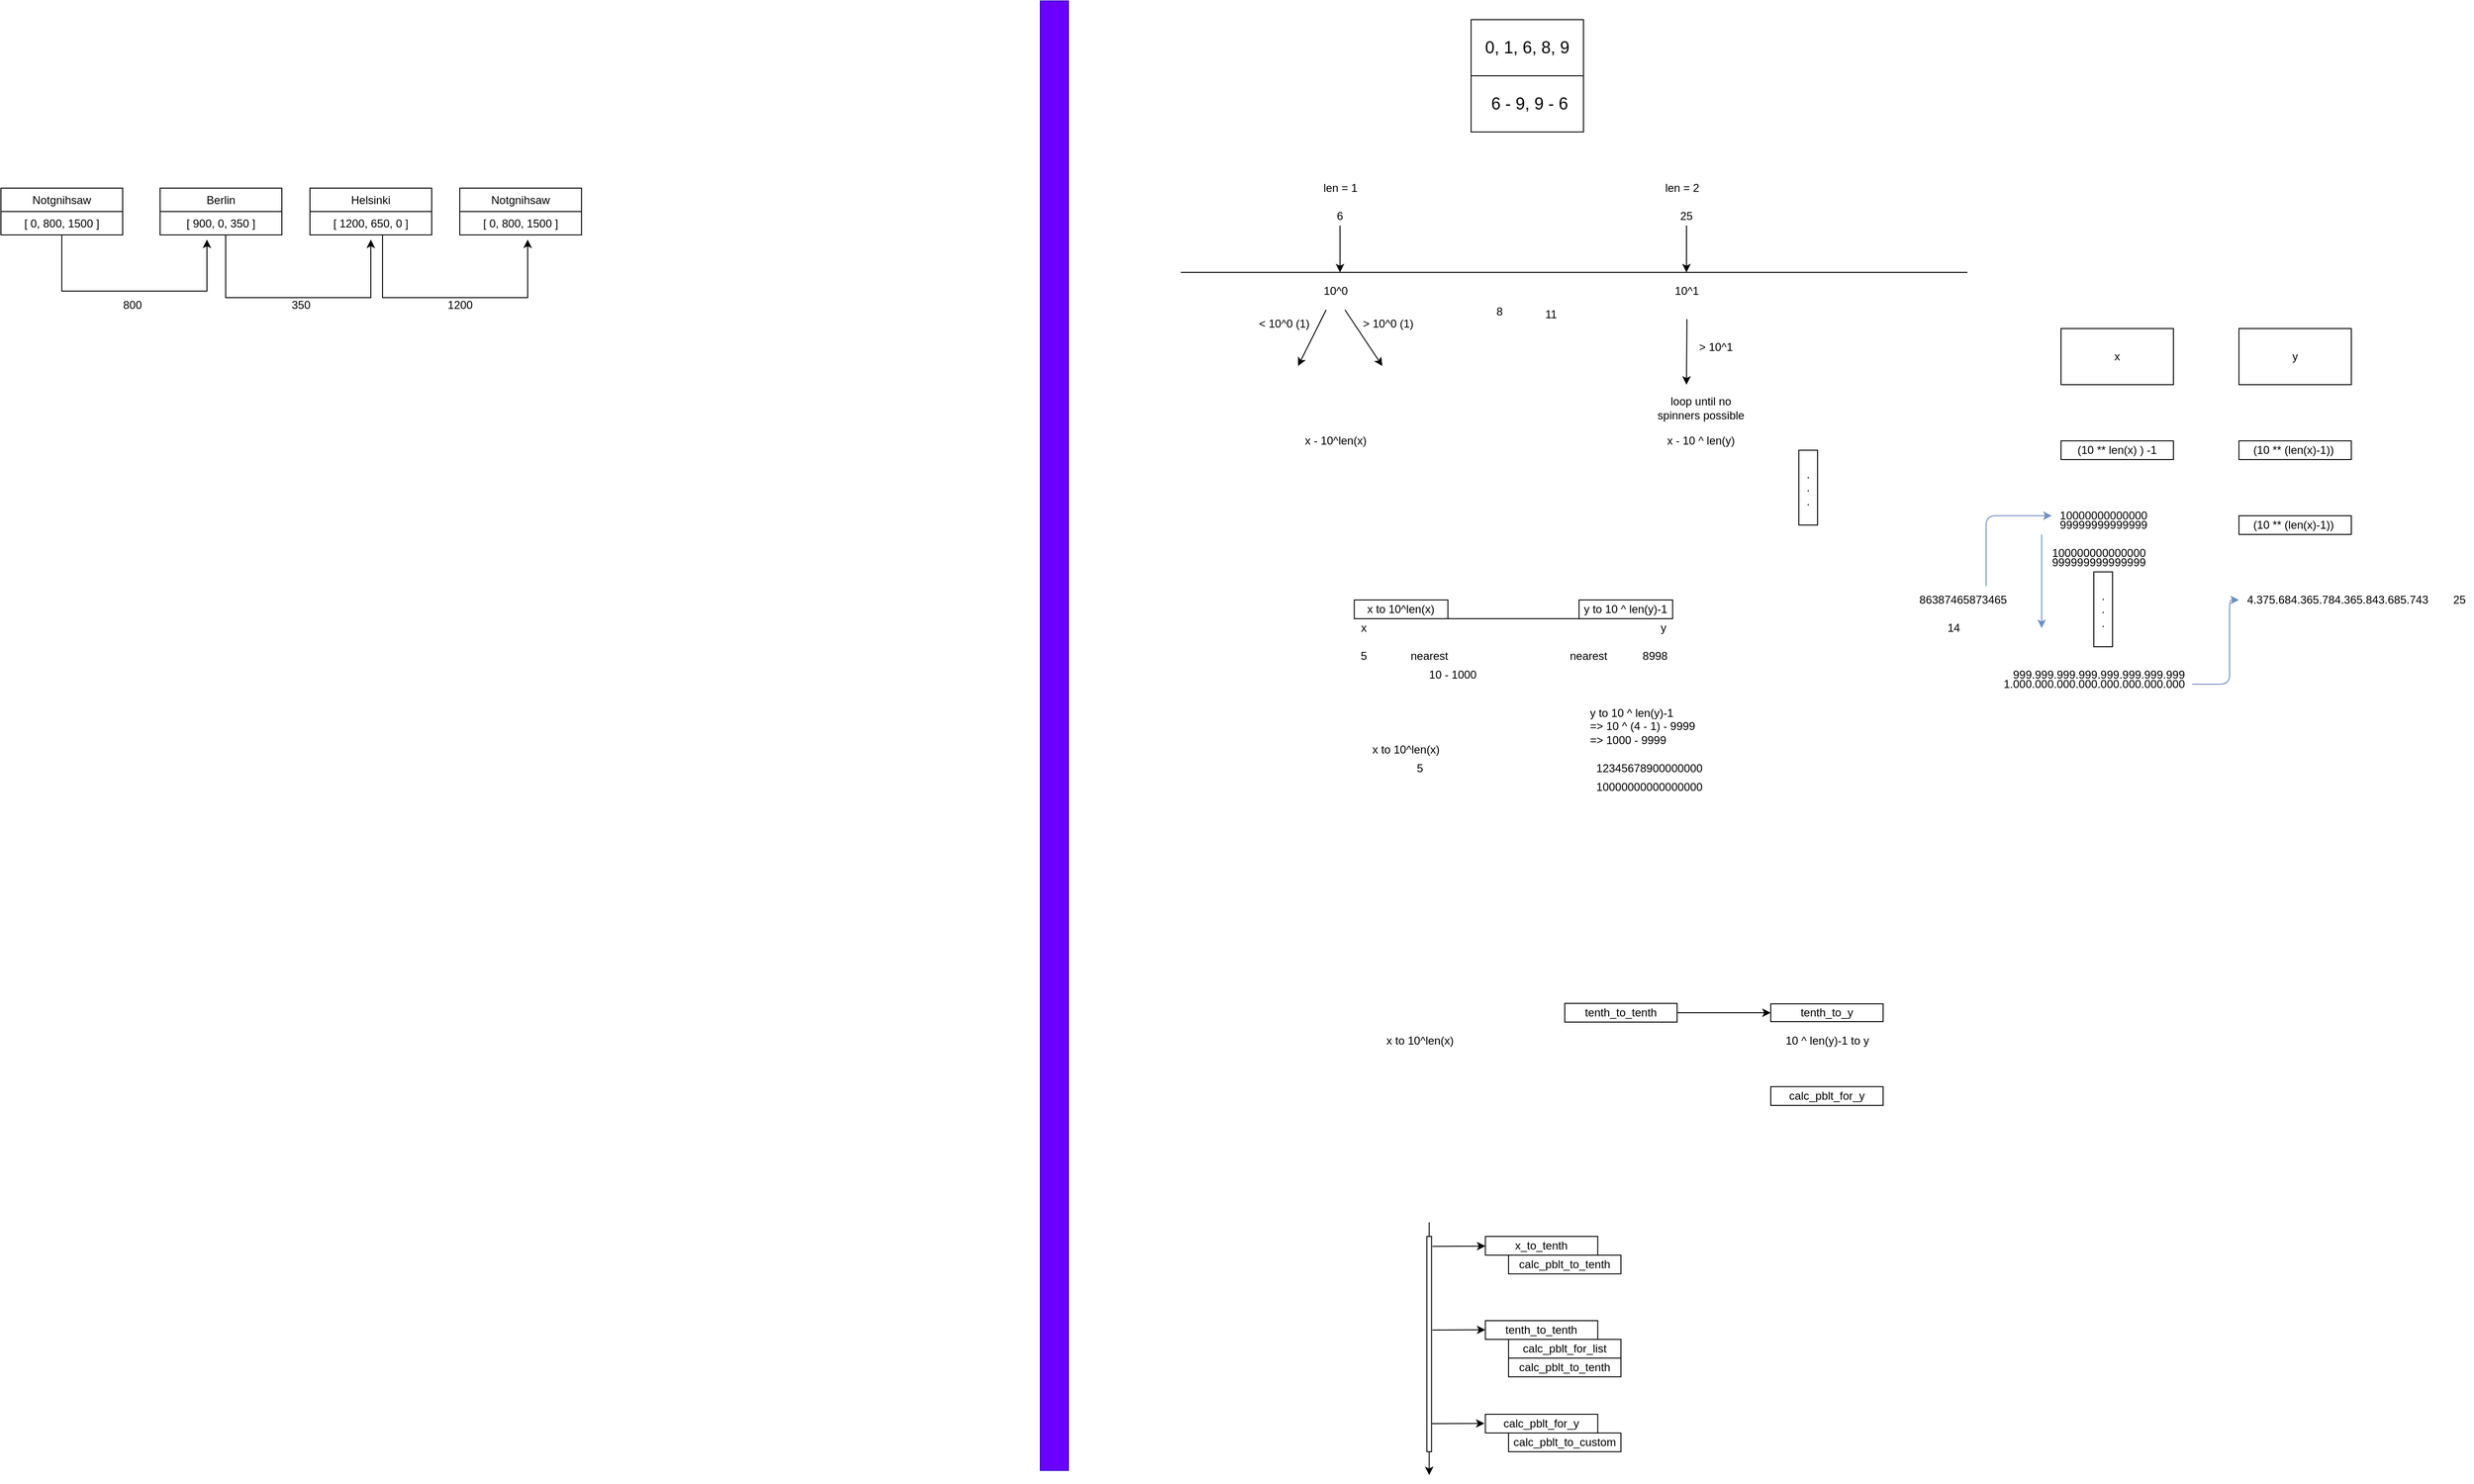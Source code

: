 <mxfile version="15.1.3" type="device"><diagram id="XfKGjXWbbhtsxdQVHx0c" name="Seite-1"><mxGraphModel dx="1949" dy="556" grid="1" gridSize="10" guides="1" tooltips="1" connect="1" arrows="1" fold="1" page="0" pageScale="1" pageWidth="1169" pageHeight="827" math="0" shadow="0"><root><mxCell id="0"/><mxCell id="1" parent="0"/><mxCell id="5aRi9LybJnIjk8jhqkYw-1" value="" style="endArrow=none;html=1;" parent="1" edge="1"><mxGeometry width="50" height="50" relative="1" as="geometry"><mxPoint x="140" y="410" as="sourcePoint"/><mxPoint x="980" y="410" as="targetPoint"/></mxGeometry></mxCell><mxCell id="5aRi9LybJnIjk8jhqkYw-3" style="edgeStyle=orthogonalEdgeStyle;rounded=0;orthogonalLoop=1;jettySize=auto;html=1;exitX=0.5;exitY=1;exitDx=0;exitDy=0;" parent="1" source="5aRi9LybJnIjk8jhqkYw-2" edge="1"><mxGeometry relative="1" as="geometry"><mxPoint x="310" y="410" as="targetPoint"/></mxGeometry></mxCell><mxCell id="5aRi9LybJnIjk8jhqkYw-2" value="6" style="text;html=1;strokeColor=none;fillColor=none;align=center;verticalAlign=middle;whiteSpace=wrap;rounded=0;" parent="1" vertex="1"><mxGeometry x="290" y="340" width="40" height="20" as="geometry"/></mxCell><mxCell id="5aRi9LybJnIjk8jhqkYw-5" style="edgeStyle=orthogonalEdgeStyle;rounded=0;orthogonalLoop=1;jettySize=auto;html=1;exitX=0.5;exitY=1;exitDx=0;exitDy=0;" parent="1" source="5aRi9LybJnIjk8jhqkYw-4" edge="1"><mxGeometry relative="1" as="geometry"><mxPoint x="680" y="410" as="targetPoint"/></mxGeometry></mxCell><mxCell id="5aRi9LybJnIjk8jhqkYw-4" value="25" style="text;html=1;strokeColor=none;fillColor=none;align=center;verticalAlign=middle;whiteSpace=wrap;rounded=0;" parent="1" vertex="1"><mxGeometry x="660" y="340" width="40" height="20" as="geometry"/></mxCell><mxCell id="5aRi9LybJnIjk8jhqkYw-6" value="0, 1, 6, 8, 9" style="rounded=0;whiteSpace=wrap;html=1;fontSize=18;" parent="1" vertex="1"><mxGeometry x="450" y="140" width="120" height="60" as="geometry"/></mxCell><mxCell id="5aRi9LybJnIjk8jhqkYw-10" value="&lt;font style=&quot;font-size: 12px&quot;&gt;8&lt;/font&gt;" style="text;html=1;align=center;verticalAlign=middle;resizable=0;points=[];autosize=1;strokeColor=none;fillColor=none;fontSize=18;" parent="1" vertex="1"><mxGeometry x="470" y="435" width="20" height="30" as="geometry"/></mxCell><mxCell id="5aRi9LybJnIjk8jhqkYw-11" value="11" style="text;html=1;align=center;verticalAlign=middle;resizable=0;points=[];autosize=1;strokeColor=none;fillColor=none;fontSize=12;" parent="1" vertex="1"><mxGeometry x="520" y="445" width="30" height="20" as="geometry"/></mxCell><mxCell id="5aRi9LybJnIjk8jhqkYw-13" value="&amp;nbsp;6 - 9, 9 - 6" style="rounded=0;whiteSpace=wrap;html=1;fontSize=18;" parent="1" vertex="1"><mxGeometry x="450" y="200" width="120" height="60" as="geometry"/></mxCell><mxCell id="5aRi9LybJnIjk8jhqkYw-14" value="len = 1" style="text;html=1;align=center;verticalAlign=middle;resizable=0;points=[];autosize=1;strokeColor=none;fillColor=none;fontSize=12;" parent="1" vertex="1"><mxGeometry x="285" y="310" width="50" height="20" as="geometry"/></mxCell><mxCell id="5aRi9LybJnIjk8jhqkYw-15" value="len = 2" style="text;html=1;align=center;verticalAlign=middle;resizable=0;points=[];autosize=1;strokeColor=none;fillColor=none;fontSize=12;" parent="1" vertex="1"><mxGeometry x="650" y="310" width="50" height="20" as="geometry"/></mxCell><mxCell id="5aRi9LybJnIjk8jhqkYw-16" value="10^0" style="text;html=1;align=center;verticalAlign=middle;resizable=0;points=[];autosize=1;strokeColor=none;fillColor=none;fontSize=12;" parent="1" vertex="1"><mxGeometry x="285.24" y="420" width="40" height="20" as="geometry"/></mxCell><mxCell id="5aRi9LybJnIjk8jhqkYw-18" value="" style="endArrow=classic;html=1;fontSize=12;" parent="1" edge="1"><mxGeometry width="50" height="50" relative="1" as="geometry"><mxPoint x="315.24" y="450" as="sourcePoint"/><mxPoint x="355.24" y="510" as="targetPoint"/></mxGeometry></mxCell><mxCell id="5aRi9LybJnIjk8jhqkYw-19" value="&amp;gt; 10^0 (1)" style="edgeLabel;html=1;align=center;verticalAlign=middle;resizable=0;points=[];fontSize=12;" parent="5aRi9LybJnIjk8jhqkYw-18" vertex="1" connectable="0"><mxGeometry x="-0.297" relative="1" as="geometry"><mxPoint x="31" y="-6" as="offset"/></mxGeometry></mxCell><mxCell id="5aRi9LybJnIjk8jhqkYw-20" value="" style="endArrow=classic;html=1;fontSize=12;" parent="1" edge="1"><mxGeometry width="50" height="50" relative="1" as="geometry"><mxPoint x="295.24" y="450" as="sourcePoint"/><mxPoint x="265.24" y="510" as="targetPoint"/></mxGeometry></mxCell><mxCell id="5aRi9LybJnIjk8jhqkYw-21" value="&amp;lt; 10^0 (1)" style="edgeLabel;html=1;align=center;verticalAlign=middle;resizable=0;points=[];fontSize=12;" parent="5aRi9LybJnIjk8jhqkYw-20" vertex="1" connectable="0"><mxGeometry x="-0.297" relative="1" as="geometry"><mxPoint x="-35" y="-6" as="offset"/></mxGeometry></mxCell><mxCell id="5aRi9LybJnIjk8jhqkYw-22" value="10^1" style="text;html=1;align=center;verticalAlign=middle;resizable=0;points=[];autosize=1;strokeColor=none;fillColor=none;fontSize=12;" parent="1" vertex="1"><mxGeometry x="660.49" y="420" width="40" height="20" as="geometry"/></mxCell><mxCell id="5aRi9LybJnIjk8jhqkYw-23" value="" style="endArrow=classic;html=1;fontSize=12;" parent="1" edge="1"><mxGeometry width="50" height="50" relative="1" as="geometry"><mxPoint x="680.49" y="460" as="sourcePoint"/><mxPoint x="680" y="530" as="targetPoint"/></mxGeometry></mxCell><mxCell id="5aRi9LybJnIjk8jhqkYw-24" value="&amp;gt; 10^1" style="edgeLabel;html=1;align=center;verticalAlign=middle;resizable=0;points=[];fontSize=12;" parent="5aRi9LybJnIjk8jhqkYw-23" vertex="1" connectable="0"><mxGeometry x="-0.297" relative="1" as="geometry"><mxPoint x="30" y="5" as="offset"/></mxGeometry></mxCell><mxCell id="5aRi9LybJnIjk8jhqkYw-27" value="loop until no &lt;br&gt;spinners possible" style="text;html=1;align=center;verticalAlign=middle;resizable=0;points=[];autosize=1;strokeColor=none;fillColor=none;fontSize=12;" parent="1" vertex="1"><mxGeometry x="640" y="540" width="110" height="30" as="geometry"/></mxCell><mxCell id="5aRi9LybJnIjk8jhqkYw-34" value="x - 10^len(x)" style="text;html=1;align=center;verticalAlign=middle;resizable=0;points=[];autosize=1;strokeColor=none;fillColor=none;fontSize=12;" parent="1" vertex="1"><mxGeometry x="265.24" y="580" width="80" height="20" as="geometry"/></mxCell><mxCell id="5aRi9LybJnIjk8jhqkYw-35" value="x - 10 ^ len(y)" style="text;html=1;align=center;verticalAlign=middle;resizable=0;points=[];autosize=1;strokeColor=none;fillColor=none;fontSize=12;" parent="1" vertex="1"><mxGeometry x="650" y="580" width="90" height="20" as="geometry"/></mxCell><mxCell id="5aRi9LybJnIjk8jhqkYw-51" value="x" style="text;html=1;align=center;verticalAlign=middle;resizable=0;points=[];autosize=1;strokeColor=none;fillColor=none;fontSize=12;" parent="1" vertex="1"><mxGeometry x="325.24" y="780" width="20" height="20" as="geometry"/></mxCell><mxCell id="5aRi9LybJnIjk8jhqkYw-55" value="y" style="text;html=1;align=center;verticalAlign=middle;resizable=0;points=[];autosize=1;strokeColor=none;fillColor=none;fontSize=12;" parent="1" vertex="1"><mxGeometry x="645.24" y="780" width="20" height="20" as="geometry"/></mxCell><mxCell id="5aRi9LybJnIjk8jhqkYw-56" value="" style="endArrow=none;html=1;fontSize=12;exitX=0;exitY=1;exitDx=0;exitDy=0;" parent="1" source="5aRi9LybJnIjk8jhqkYw-73" edge="1"><mxGeometry width="50" height="50" relative="1" as="geometry"><mxPoint x="425.24" y="865" as="sourcePoint"/><mxPoint x="425.24" y="780" as="targetPoint"/></mxGeometry></mxCell><mxCell id="5aRi9LybJnIjk8jhqkYw-58" value="" style="endArrow=none;html=1;fontSize=12;exitX=1;exitY=1;exitDx=0;exitDy=0;" parent="1" source="5aRi9LybJnIjk8jhqkYw-74" edge="1"><mxGeometry width="50" height="50" relative="1" as="geometry"><mxPoint x="565.24" y="865" as="sourcePoint"/><mxPoint x="565.24" y="780" as="targetPoint"/></mxGeometry></mxCell><mxCell id="5aRi9LybJnIjk8jhqkYw-59" value="10 - 1000" style="text;html=1;align=center;verticalAlign=middle;resizable=0;points=[];autosize=1;strokeColor=none;fillColor=none;fontSize=12;" parent="1" vertex="1"><mxGeometry x="395.24" y="830" width="70" height="20" as="geometry"/></mxCell><mxCell id="5aRi9LybJnIjk8jhqkYw-60" value="5" style="text;html=1;align=center;verticalAlign=middle;resizable=0;points=[];autosize=1;strokeColor=none;fillColor=none;fontSize=12;" parent="1" vertex="1"><mxGeometry x="325.24" y="810" width="20" height="20" as="geometry"/></mxCell><mxCell id="5aRi9LybJnIjk8jhqkYw-61" value="8998" style="text;html=1;align=center;verticalAlign=middle;resizable=0;points=[];autosize=1;strokeColor=none;fillColor=none;fontSize=12;" parent="1" vertex="1"><mxGeometry x="625.73" y="810" width="40" height="20" as="geometry"/></mxCell><mxCell id="5aRi9LybJnIjk8jhqkYw-62" value="y to 10 ^ len(y)-1 &lt;br&gt;=&amp;gt; 10 ^ (4 - 1) - 9999&amp;nbsp;&lt;br&gt;=&amp;gt; 1000 - 9999" style="text;html=1;align=left;verticalAlign=middle;resizable=0;points=[];autosize=1;strokeColor=none;fillColor=none;fontSize=12;" parent="1" vertex="1"><mxGeometry x="575.24" y="870" width="130" height="50" as="geometry"/></mxCell><mxCell id="5aRi9LybJnIjk8jhqkYw-67" value="12345678900000000" style="text;html=1;align=center;verticalAlign=middle;resizable=0;points=[];autosize=1;strokeColor=none;fillColor=none;" parent="1" vertex="1"><mxGeometry x="575.24" y="930" width="130" height="20" as="geometry"/></mxCell><mxCell id="5aRi9LybJnIjk8jhqkYw-69" value="10000000000000000" style="text;html=1;align=center;verticalAlign=middle;resizable=0;points=[];autosize=1;strokeColor=none;fillColor=none;" parent="1" vertex="1"><mxGeometry x="575.24" y="950" width="130" height="20" as="geometry"/></mxCell><mxCell id="5aRi9LybJnIjk8jhqkYw-70" value="5" style="text;html=1;align=center;verticalAlign=middle;resizable=0;points=[];autosize=1;strokeColor=none;fillColor=none;fontSize=12;" parent="1" vertex="1"><mxGeometry x="385.24" y="930" width="20" height="20" as="geometry"/></mxCell><mxCell id="5aRi9LybJnIjk8jhqkYw-72" value="x to 10^len(x)" style="text;html=1;align=center;verticalAlign=middle;resizable=0;points=[];autosize=1;strokeColor=none;fillColor=none;fontSize=12;" parent="1" vertex="1"><mxGeometry x="335.24" y="910" width="90" height="20" as="geometry"/></mxCell><mxCell id="5aRi9LybJnIjk8jhqkYw-73" value="&lt;span style=&quot;text-align: left&quot;&gt;y to 10 ^ len(y)-1&lt;/span&gt;" style="whiteSpace=wrap;html=1;fillColor=none;gradientColor=none;" parent="1" vertex="1"><mxGeometry x="565.24" y="760" width="100" height="20" as="geometry"/></mxCell><mxCell id="5aRi9LybJnIjk8jhqkYw-74" value="x to 10^len(x)" style="whiteSpace=wrap;html=1;fillColor=none;gradientColor=none;" parent="1" vertex="1"><mxGeometry x="325.24" y="760" width="100" height="20" as="geometry"/></mxCell><mxCell id="5aRi9LybJnIjk8jhqkYw-75" value="nearest" style="text;html=1;align=center;verticalAlign=middle;resizable=0;points=[];autosize=1;strokeColor=none;fillColor=none;" parent="1" vertex="1"><mxGeometry x="375.24" y="810" width="60" height="20" as="geometry"/></mxCell><mxCell id="5aRi9LybJnIjk8jhqkYw-76" value="nearest" style="text;html=1;align=center;verticalAlign=middle;resizable=0;points=[];autosize=1;strokeColor=none;fillColor=none;" parent="1" vertex="1"><mxGeometry x="545.24" y="810" width="60" height="20" as="geometry"/></mxCell><mxCell id="_VvESbYaHTwB8vAKIm6G-1" value="x_to_tenth" style="whiteSpace=wrap;html=1;" parent="1" vertex="1"><mxGeometry x="465.24" y="1440" width="120" height="20" as="geometry"/></mxCell><mxCell id="_VvESbYaHTwB8vAKIm6G-11" value="" style="edgeStyle=orthogonalEdgeStyle;rounded=0;orthogonalLoop=1;jettySize=auto;html=1;" parent="1" source="_VvESbYaHTwB8vAKIm6G-2" target="_VvESbYaHTwB8vAKIm6G-3" edge="1"><mxGeometry relative="1" as="geometry"/></mxCell><mxCell id="_VvESbYaHTwB8vAKIm6G-2" value="tenth_to_tenth" style="whiteSpace=wrap;html=1;" parent="1" vertex="1"><mxGeometry x="550" y="1191" width="120" height="20" as="geometry"/></mxCell><mxCell id="_VvESbYaHTwB8vAKIm6G-3" value="tenth_to_y" style="whiteSpace=wrap;html=1;" parent="1" vertex="1"><mxGeometry x="770" y="1191.5" width="120" height="19" as="geometry"/></mxCell><mxCell id="_VvESbYaHTwB8vAKIm6G-6" value="calc_pblt_for_list" style="whiteSpace=wrap;html=1;" parent="1" vertex="1"><mxGeometry x="490" y="1550" width="120" height="20" as="geometry"/></mxCell><mxCell id="_VvESbYaHTwB8vAKIm6G-8" value="calc_pblt_for_y" style="whiteSpace=wrap;html=1;" parent="1" vertex="1"><mxGeometry x="770" y="1280" width="120" height="20" as="geometry"/></mxCell><mxCell id="_VvESbYaHTwB8vAKIm6G-13" value="x to 10^len(x)" style="text;html=1;align=center;verticalAlign=middle;resizable=0;points=[];autosize=1;strokeColor=none;fillColor=none;" parent="1" vertex="1"><mxGeometry x="350" y="1221" width="90" height="20" as="geometry"/></mxCell><mxCell id="_VvESbYaHTwB8vAKIm6G-14" value="10 ^ len(y)-1 to y" style="text;html=1;align=center;verticalAlign=middle;resizable=0;points=[];autosize=1;strokeColor=none;fillColor=none;fontSize=12;" parent="1" vertex="1"><mxGeometry x="780" y="1221" width="100" height="20" as="geometry"/></mxCell><mxCell id="xXEqGEmlR4wT1C1z6RDZ-4" value="" style="endArrow=classic;html=1;" parent="1" edge="1"><mxGeometry width="50" height="50" relative="1" as="geometry"><mxPoint x="405.24" y="1425" as="sourcePoint"/><mxPoint x="405.24" y="1695" as="targetPoint"/></mxGeometry></mxCell><mxCell id="xXEqGEmlR4wT1C1z6RDZ-10" value="calc_pblt_to_tenth" style="whiteSpace=wrap;html=1;" parent="1" vertex="1"><mxGeometry x="490" y="1460" width="120" height="20" as="geometry"/></mxCell><mxCell id="xXEqGEmlR4wT1C1z6RDZ-11" value="calc_pblt_for_y" style="whiteSpace=wrap;html=1;" parent="1" vertex="1"><mxGeometry x="465.24" y="1630" width="120" height="20" as="geometry"/></mxCell><mxCell id="xXEqGEmlR4wT1C1z6RDZ-12" value="calc_pblt_to_custom" style="whiteSpace=wrap;html=1;" parent="1" vertex="1"><mxGeometry x="490" y="1650" width="120" height="20" as="geometry"/></mxCell><mxCell id="xXEqGEmlR4wT1C1z6RDZ-14" value="tenth_to_tenth" style="whiteSpace=wrap;html=1;" parent="1" vertex="1"><mxGeometry x="465.24" y="1530" width="120" height="20" as="geometry"/></mxCell><mxCell id="xXEqGEmlR4wT1C1z6RDZ-15" value="calc_pblt_to_tenth" style="whiteSpace=wrap;html=1;" parent="1" vertex="1"><mxGeometry x="490" y="1570" width="120" height="20" as="geometry"/></mxCell><mxCell id="xXEqGEmlR4wT1C1z6RDZ-19" style="edgeStyle=none;rounded=0;orthogonalLoop=1;jettySize=auto;html=1;jumpStyle=none;exitX=1.195;exitY=0.046;exitDx=0;exitDy=0;exitPerimeter=0;" parent="1" source="xXEqGEmlR4wT1C1z6RDZ-17" target="_VvESbYaHTwB8vAKIm6G-1" edge="1"><mxGeometry relative="1" as="geometry"/></mxCell><mxCell id="xXEqGEmlR4wT1C1z6RDZ-17" value="" style="rounded=0;whiteSpace=wrap;html=1;" parent="1" vertex="1"><mxGeometry x="402.74" y="1440" width="5" height="230" as="geometry"/></mxCell><mxCell id="xXEqGEmlR4wT1C1z6RDZ-20" style="edgeStyle=none;rounded=0;orthogonalLoop=1;jettySize=auto;html=1;jumpStyle=none;exitX=1.195;exitY=0.046;exitDx=0;exitDy=0;exitPerimeter=0;" parent="1" edge="1"><mxGeometry relative="1" as="geometry"><mxPoint x="408.715" y="1540.04" as="sourcePoint"/><mxPoint x="465.24" y="1539.759" as="targetPoint"/></mxGeometry></mxCell><mxCell id="xXEqGEmlR4wT1C1z6RDZ-21" style="edgeStyle=none;rounded=0;orthogonalLoop=1;jettySize=auto;html=1;jumpStyle=none;exitX=1.195;exitY=0.046;exitDx=0;exitDy=0;exitPerimeter=0;" parent="1" edge="1"><mxGeometry relative="1" as="geometry"><mxPoint x="407.735" y="1640.04" as="sourcePoint"/><mxPoint x="464.26" y="1639.759" as="targetPoint"/></mxGeometry></mxCell><mxCell id="0r7oAibS72ynfLOJD_1t-2" value="(10 ** len(x) ) -1" style="rounded=0;whiteSpace=wrap;html=1;" parent="1" vertex="1"><mxGeometry x="1080" y="590" width="120" height="20" as="geometry"/></mxCell><mxCell id="0r7oAibS72ynfLOJD_1t-3" value="86387465873465" style="text;html=1;align=center;verticalAlign=middle;resizable=0;points=[];autosize=1;strokeColor=none;fillColor=none;" parent="1" vertex="1"><mxGeometry x="920" y="750" width="110" height="20" as="geometry"/></mxCell><mxCell id="0r7oAibS72ynfLOJD_1t-4" value="4.375.684.365.784.365.843.685.743" style="text;html=1;align=center;verticalAlign=middle;resizable=0;points=[];autosize=1;strokeColor=none;fillColor=none;" parent="1" vertex="1"><mxGeometry x="1270" y="750" width="210" height="20" as="geometry"/></mxCell><mxCell id="0r7oAibS72ynfLOJD_1t-6" value="x" style="whiteSpace=wrap;html=1;" parent="1" vertex="1"><mxGeometry x="1080" y="470" width="120" height="60" as="geometry"/></mxCell><mxCell id="0r7oAibS72ynfLOJD_1t-7" value="y" style="whiteSpace=wrap;html=1;" parent="1" vertex="1"><mxGeometry x="1270" y="470" width="120" height="60" as="geometry"/></mxCell><mxCell id="0r7oAibS72ynfLOJD_1t-8" value="25" style="text;html=1;align=center;verticalAlign=middle;resizable=0;points=[];autosize=1;strokeColor=none;fillColor=none;" parent="1" vertex="1"><mxGeometry x="1490" y="750" width="30" height="20" as="geometry"/></mxCell><mxCell id="0r7oAibS72ynfLOJD_1t-9" value="14" style="text;html=1;align=center;verticalAlign=middle;resizable=0;points=[];autosize=1;strokeColor=none;fillColor=none;" parent="1" vertex="1"><mxGeometry x="950" y="780" width="30" height="20" as="geometry"/></mxCell><mxCell id="0r7oAibS72ynfLOJD_1t-10" value="(10 ** (len(x)-1))&amp;nbsp;" style="rounded=0;whiteSpace=wrap;html=1;" parent="1" vertex="1"><mxGeometry x="1270" y="670" width="120" height="20" as="geometry"/></mxCell><mxCell id="0r7oAibS72ynfLOJD_1t-12" value="(10 ** (len(x)-1))&amp;nbsp;" style="rounded=0;whiteSpace=wrap;html=1;" parent="1" vertex="1"><mxGeometry x="1270" y="590" width="120" height="20" as="geometry"/></mxCell><mxCell id="0r7oAibS72ynfLOJD_1t-14" value="1.000.000.000.000.000.000.000.000" style="text;html=1;align=center;verticalAlign=middle;resizable=0;points=[];autosize=1;strokeColor=none;fillColor=none;" parent="1" vertex="1"><mxGeometry x="1010" y="840" width="210" height="20" as="geometry"/></mxCell><mxCell id="0r7oAibS72ynfLOJD_1t-15" value="99999999999999" style="text;html=1;align=center;verticalAlign=middle;resizable=0;points=[];autosize=1;strokeColor=none;fillColor=none;" parent="1" vertex="1"><mxGeometry x="1070" y="670" width="110" height="20" as="geometry"/></mxCell><mxCell id="0r7oAibS72ynfLOJD_1t-16" value="999999999999999" style="text;html=1;align=center;verticalAlign=middle;resizable=0;points=[];autosize=1;strokeColor=none;fillColor=none;" parent="1" vertex="1"><mxGeometry x="1060" y="710" width="120" height="20" as="geometry"/></mxCell><mxCell id="0r7oAibS72ynfLOJD_1t-17" value="10000000000000" style="text;html=1;align=center;verticalAlign=middle;resizable=0;points=[];autosize=1;strokeColor=none;fillColor=none;" parent="1" vertex="1"><mxGeometry x="1070" y="660" width="110" height="20" as="geometry"/></mxCell><mxCell id="0r7oAibS72ynfLOJD_1t-18" value="100000000000000" style="text;html=1;align=center;verticalAlign=middle;resizable=0;points=[];autosize=1;strokeColor=none;fillColor=none;" parent="1" vertex="1"><mxGeometry x="1060" y="700" width="120" height="20" as="geometry"/></mxCell><mxCell id="0r7oAibS72ynfLOJD_1t-19" value=".&lt;br&gt;.&lt;br&gt;.&lt;br&gt;" style="whiteSpace=wrap;html=1;" parent="1" vertex="1"><mxGeometry x="800" y="600" width="20" height="80" as="geometry"/></mxCell><mxCell id="0r7oAibS72ynfLOJD_1t-21" value=".&lt;br&gt;.&lt;br&gt;.&lt;br&gt;" style="whiteSpace=wrap;html=1;" parent="1" vertex="1"><mxGeometry x="1115" y="730" width="20" height="80" as="geometry"/></mxCell><mxCell id="0r7oAibS72ynfLOJD_1t-22" value="999.999.999.999.999.999.999.999" style="text;html=1;align=center;verticalAlign=middle;resizable=0;points=[];autosize=1;strokeColor=none;fillColor=none;" parent="1" vertex="1"><mxGeometry x="1020" y="830" width="200" height="20" as="geometry"/></mxCell><mxCell id="0r7oAibS72ynfLOJD_1t-23" value="" style="endArrow=classic;html=1;fillColor=#dae8fc;strokeColor=#6c8ebf;" parent="1" target="0r7oAibS72ynfLOJD_1t-17" edge="1"><mxGeometry width="50" height="50" relative="1" as="geometry"><mxPoint x="1000" y="745" as="sourcePoint"/><mxPoint x="1060" y="680" as="targetPoint"/><Array as="points"><mxPoint x="1000" y="670"/></Array></mxGeometry></mxCell><mxCell id="0r7oAibS72ynfLOJD_1t-24" value="" style="endArrow=classic;html=1;fillColor=#dae8fc;strokeColor=#6c8ebf;" parent="1" edge="1"><mxGeometry width="50" height="50" relative="1" as="geometry"><mxPoint x="1059.31" y="690" as="sourcePoint"/><mxPoint x="1059.31" y="790" as="targetPoint"/></mxGeometry></mxCell><mxCell id="0r7oAibS72ynfLOJD_1t-25" value="" style="endArrow=classic;html=1;fillColor=#dae8fc;strokeColor=#6c8ebf;" parent="1" source="0r7oAibS72ynfLOJD_1t-14" target="0r7oAibS72ynfLOJD_1t-4" edge="1"><mxGeometry width="50" height="50" relative="1" as="geometry"><mxPoint x="1069.31" y="700" as="sourcePoint"/><mxPoint x="1300" y="850" as="targetPoint"/><Array as="points"><mxPoint x="1260" y="850"/><mxPoint x="1260" y="760"/></Array></mxGeometry></mxCell><mxCell id="VoaqeKDiMLX-YBZt8Fid-1" value="" style="whiteSpace=wrap;html=1;fillColor=#6a00ff;strokeColor=#3700CC;fontColor=#ffffff;" vertex="1" parent="1"><mxGeometry x="-10" y="120" width="30" height="1570" as="geometry"/></mxCell><mxCell id="VoaqeKDiMLX-YBZt8Fid-8" value="" style="group" vertex="1" connectable="0" parent="1"><mxGeometry x="-950" y="320" width="130" height="50" as="geometry"/></mxCell><mxCell id="VoaqeKDiMLX-YBZt8Fid-3" value="Berlin" style="whiteSpace=wrap;html=1;" vertex="1" parent="VoaqeKDiMLX-YBZt8Fid-8"><mxGeometry width="130" height="25" as="geometry"/></mxCell><mxCell id="VoaqeKDiMLX-YBZt8Fid-5" value="[ 900, 0, 350 ]" style="whiteSpace=wrap;html=1;" vertex="1" parent="VoaqeKDiMLX-YBZt8Fid-8"><mxGeometry y="25" width="130" height="25" as="geometry"/></mxCell><mxCell id="VoaqeKDiMLX-YBZt8Fid-9" value="" style="group" vertex="1" connectable="0" parent="1"><mxGeometry x="-790" y="320" width="130" height="50" as="geometry"/></mxCell><mxCell id="VoaqeKDiMLX-YBZt8Fid-4" value="Helsinki" style="whiteSpace=wrap;html=1;" vertex="1" parent="VoaqeKDiMLX-YBZt8Fid-9"><mxGeometry width="130" height="25" as="geometry"/></mxCell><mxCell id="VoaqeKDiMLX-YBZt8Fid-7" value="[ 1200, 650, 0 ]" style="whiteSpace=wrap;html=1;" vertex="1" parent="VoaqeKDiMLX-YBZt8Fid-9"><mxGeometry y="25" width="130" height="25" as="geometry"/></mxCell><mxCell id="VoaqeKDiMLX-YBZt8Fid-10" value="" style="group" vertex="1" connectable="0" parent="1"><mxGeometry x="-1120" y="320" width="130" height="50" as="geometry"/></mxCell><mxCell id="VoaqeKDiMLX-YBZt8Fid-2" value="Notgnihsaw" style="whiteSpace=wrap;html=1;" vertex="1" parent="VoaqeKDiMLX-YBZt8Fid-10"><mxGeometry width="130" height="25" as="geometry"/></mxCell><mxCell id="VoaqeKDiMLX-YBZt8Fid-6" value="[ 0, 800, 1500 ]" style="whiteSpace=wrap;html=1;" vertex="1" parent="VoaqeKDiMLX-YBZt8Fid-10"><mxGeometry y="25" width="130" height="25" as="geometry"/></mxCell><mxCell id="VoaqeKDiMLX-YBZt8Fid-11" style="edgeStyle=orthogonalEdgeStyle;rounded=0;orthogonalLoop=1;jettySize=auto;html=1;exitX=0.5;exitY=1;exitDx=0;exitDy=0;" edge="1" parent="1" source="VoaqeKDiMLX-YBZt8Fid-6"><mxGeometry relative="1" as="geometry"><mxPoint x="-900" y="375" as="targetPoint"/><Array as="points"><mxPoint x="-1055" y="430"/><mxPoint x="-900" y="430"/></Array></mxGeometry></mxCell><mxCell id="VoaqeKDiMLX-YBZt8Fid-12" value="800" style="text;html=1;align=center;verticalAlign=middle;resizable=0;points=[];autosize=1;strokeColor=none;fillColor=none;" vertex="1" parent="1"><mxGeometry x="-1000" y="435" width="40" height="20" as="geometry"/></mxCell><mxCell id="VoaqeKDiMLX-YBZt8Fid-13" style="edgeStyle=orthogonalEdgeStyle;rounded=0;orthogonalLoop=1;jettySize=auto;html=1;exitX=0.5;exitY=1;exitDx=0;exitDy=0;" edge="1" parent="1"><mxGeometry relative="1" as="geometry"><mxPoint x="-725" y="375" as="targetPoint"/><mxPoint x="-880" y="370" as="sourcePoint"/><Array as="points"><mxPoint x="-880" y="437"/><mxPoint x="-725" y="437"/></Array></mxGeometry></mxCell><mxCell id="VoaqeKDiMLX-YBZt8Fid-14" value="350" style="text;html=1;align=center;verticalAlign=middle;resizable=0;points=[];autosize=1;strokeColor=none;fillColor=none;" vertex="1" parent="1"><mxGeometry x="-820" y="435" width="40" height="20" as="geometry"/></mxCell><mxCell id="VoaqeKDiMLX-YBZt8Fid-33" value="" style="group" vertex="1" connectable="0" parent="1"><mxGeometry x="-630" y="320" width="130" height="50" as="geometry"/></mxCell><mxCell id="VoaqeKDiMLX-YBZt8Fid-34" value="Notgnihsaw" style="whiteSpace=wrap;html=1;" vertex="1" parent="VoaqeKDiMLX-YBZt8Fid-33"><mxGeometry width="130" height="25" as="geometry"/></mxCell><mxCell id="VoaqeKDiMLX-YBZt8Fid-35" value="[ 0, 800, 1500 ]" style="whiteSpace=wrap;html=1;" vertex="1" parent="VoaqeKDiMLX-YBZt8Fid-33"><mxGeometry y="25" width="130" height="25" as="geometry"/></mxCell><mxCell id="VoaqeKDiMLX-YBZt8Fid-36" style="edgeStyle=orthogonalEdgeStyle;rounded=0;orthogonalLoop=1;jettySize=auto;html=1;exitX=0.5;exitY=1;exitDx=0;exitDy=0;" edge="1" parent="1"><mxGeometry relative="1" as="geometry"><mxPoint x="-557.5" y="375.0" as="targetPoint"/><mxPoint x="-712.5" y="370.0" as="sourcePoint"/><Array as="points"><mxPoint x="-712.5" y="437"/><mxPoint x="-557.5" y="437"/></Array></mxGeometry></mxCell><mxCell id="VoaqeKDiMLX-YBZt8Fid-37" value="1200" style="text;html=1;align=center;verticalAlign=middle;resizable=0;points=[];autosize=1;strokeColor=none;fillColor=none;" vertex="1" parent="1"><mxGeometry x="-650" y="435" width="40" height="20" as="geometry"/></mxCell></root></mxGraphModel></diagram></mxfile>